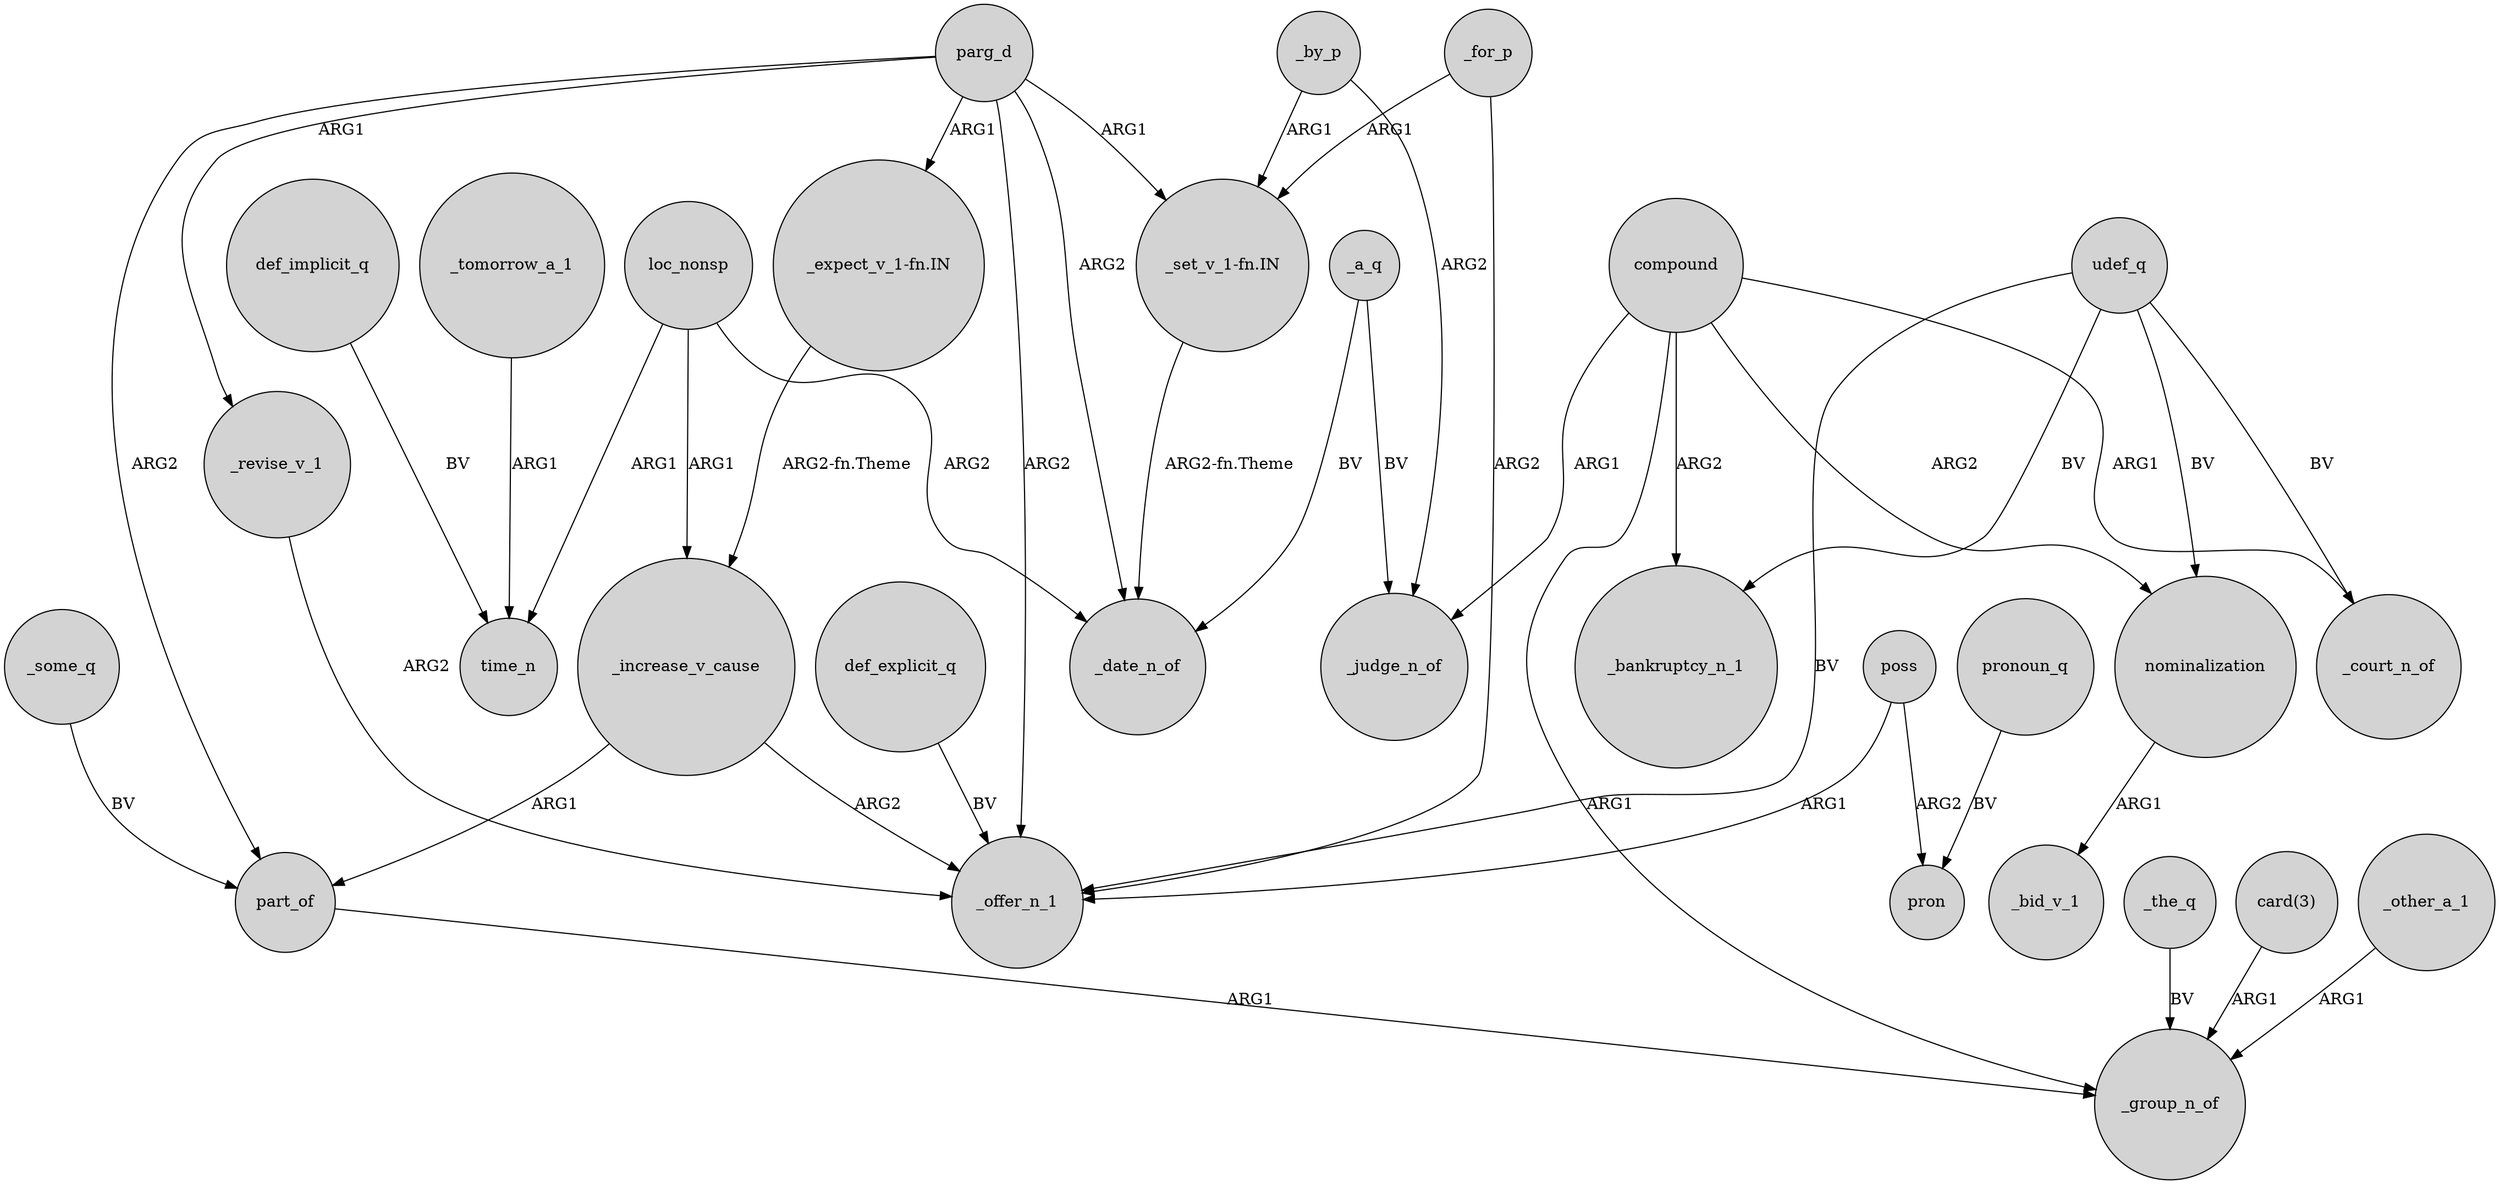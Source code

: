 digraph {
	node [shape=circle style=filled]
	parg_d -> _revise_v_1 [label=ARG1]
	nominalization -> _bid_v_1 [label=ARG1]
	_tomorrow_a_1 -> time_n [label=ARG1]
	poss -> pron [label=ARG2]
	_for_p -> _offer_n_1 [label=ARG2]
	udef_q -> _bankruptcy_n_1 [label=BV]
	poss -> _offer_n_1 [label=ARG1]
	compound -> _bankruptcy_n_1 [label=ARG2]
	loc_nonsp -> _increase_v_cause [label=ARG1]
	udef_q -> _court_n_of [label=BV]
	parg_d -> _offer_n_1 [label=ARG2]
	udef_q -> _offer_n_1 [label=BV]
	part_of -> _group_n_of [label=ARG1]
	compound -> nominalization [label=ARG2]
	_the_q -> _group_n_of [label=BV]
	loc_nonsp -> time_n [label=ARG1]
	"_expect_v_1-fn.IN" -> _increase_v_cause [label="ARG2-fn.Theme"]
	_a_q -> _judge_n_of [label=BV]
	_by_p -> _judge_n_of [label=ARG2]
	"card(3)" -> _group_n_of [label=ARG1]
	_some_q -> part_of [label=BV]
	compound -> _judge_n_of [label=ARG1]
	pronoun_q -> pron [label=BV]
	_for_p -> "_set_v_1-fn.IN" [label=ARG1]
	_a_q -> _date_n_of [label=BV]
	_by_p -> "_set_v_1-fn.IN" [label=ARG1]
	_increase_v_cause -> _offer_n_1 [label=ARG2]
	parg_d -> "_expect_v_1-fn.IN" [label=ARG1]
	parg_d -> _date_n_of [label=ARG2]
	udef_q -> nominalization [label=BV]
	def_explicit_q -> _offer_n_1 [label=BV]
	"_set_v_1-fn.IN" -> _date_n_of [label="ARG2-fn.Theme"]
	_increase_v_cause -> part_of [label=ARG1]
	parg_d -> part_of [label=ARG2]
	_other_a_1 -> _group_n_of [label=ARG1]
	loc_nonsp -> _date_n_of [label=ARG2]
	parg_d -> "_set_v_1-fn.IN" [label=ARG1]
	compound -> _group_n_of [label=ARG1]
	compound -> _court_n_of [label=ARG1]
	def_implicit_q -> time_n [label=BV]
	_revise_v_1 -> _offer_n_1 [label=ARG2]
}
